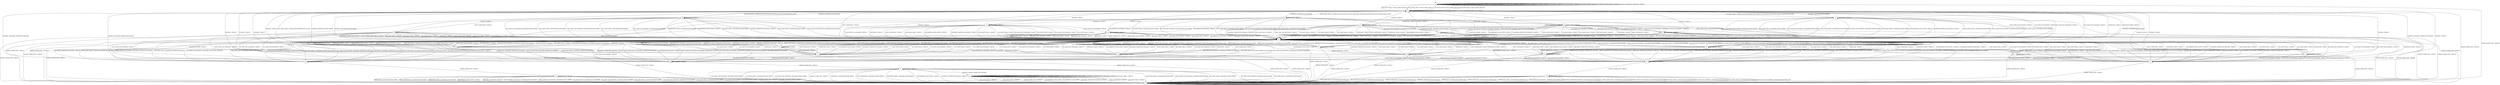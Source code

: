 digraph g {

	s0 [shape="circle" label="s0"];
	s1 [shape="circle" label="s1"];
	s2 [shape="circle" label="s2"];
	s3 [shape="circle" label="s3"];
	s4 [shape="circle" label="s4"];
	s5 [shape="circle" label="s5"];
	s6 [shape="circle" label="s6"];
	s7 [shape="circle" label="s7"];
	s8 [shape="circle" label="s8"];
	s9 [shape="circle" label="s9"];
	s10 [shape="circle" label="s10"];
	s11 [shape="circle" label="s11"];
	s12 [shape="circle" label="s12"];
	s13 [shape="circle" label="s13"];
	s14 [shape="circle" label="s14"];
	s15 [shape="circle" label="s15"];
	s16 [shape="circle" label="s16"];
	s17 [shape="circle" label="s17"];
	s18 [shape="circle" label="s18"];
	s19 [shape="circle" label="s19"];
	s20 [shape="circle" label="s20"];
	s21 [shape="circle" label="s21"];
	s22 [shape="circle" label="s22"];
	s23 [shape="circle" label="s23"];
	s24 [shape="circle" label="s24"];
	s25 [shape="circle" label="s25"];
	s26 [shape="circle" label="s26"];
	s27 [shape="circle" label="s27"];
	s28 [shape="circle" label="s28"];
	s29 [shape="circle" label="s29"];
	s30 [shape="circle" label="s30"];
	s31 [shape="circle" label="s31"];
	s0 -> s1 [label="ECDH_CLIENT_HELLO / HELLO_VERIFY_REQUEST"];
	s0 -> s0 [label="ECDH_CLIENT_KEY_EXCHANGE / TIMEOUT"];
	s0 -> s1 [label="DH_CLIENT_HELLO / HELLO_VERIFY_REQUEST"];
	s0 -> s0 [label="DH_CLIENT_KEY_EXCHANGE / TIMEOUT"];
	s0 -> s1 [label="PSK_CLIENT_HELLO / HELLO_VERIFY_REQUEST"];
	s0 -> s0 [label="PSK_CLIENT_KEY_EXCHANGE / TIMEOUT"];
	s0 -> s1 [label="RSA_CLIENT_HELLO / HELLO_VERIFY_REQUEST"];
	s0 -> s0 [label="RSA_CLIENT_KEY_EXCHANGE / TIMEOUT"];
	s0 -> s3 [label="CHANGE_CIPHER_SPEC / TIMEOUT"];
	s0 -> s0 [label="FINISHED / TIMEOUT"];
	s0 -> s0 [label="APPLICATION / TIMEOUT"];
	s0 -> s0 [label="CERTIFICATE / TIMEOUT"];
	s0 -> s0 [label="EMPTY_CERTIFICATE / TIMEOUT"];
	s0 -> s0 [label="CERTIFICATE_VERIFY / TIMEOUT"];
	s0 -> s0 [label="Alert(WARNING,CLOSE_NOTIFY) / TIMEOUT"];
	s0 -> s0 [label="Alert(FATAL,UNEXPECTED_MESSAGE) / TIMEOUT"];
	s1 -> s9 [label="ECDH_CLIENT_HELLO / SERVER_HELLO,CERTIFICATE,ECDHE_SERVER_KEY_EXCHANGE,CERTIFICATE_REQUEST,SERVER_HELLO_DONE"];
	s1 -> s20 [label="ECDH_CLIENT_KEY_EXCHANGE / TIMEOUT"];
	s1 -> s14 [label="DH_CLIENT_HELLO / SERVER_HELLO,CERTIFICATE,DHE_SERVER_KEY_EXCHANGE,CERTIFICATE_REQUEST,SERVER_HELLO_DONE"];
	s1 -> s20 [label="DH_CLIENT_KEY_EXCHANGE / TIMEOUT"];
	s1 -> s4 [label="PSK_CLIENT_HELLO / SERVER_HELLO,SERVER_HELLO_DONE"];
	s1 -> s20 [label="PSK_CLIENT_KEY_EXCHANGE / TIMEOUT"];
	s1 -> s2 [label="RSA_CLIENT_HELLO / SERVER_HELLO,CERTIFICATE,CERTIFICATE_REQUEST,SERVER_HELLO_DONE"];
	s1 -> s20 [label="RSA_CLIENT_KEY_EXCHANGE / TIMEOUT"];
	s1 -> s3 [label="CHANGE_CIPHER_SPEC / TIMEOUT"];
	s1 -> s1 [label="FINISHED / TIMEOUT"];
	s1 -> s1 [label="APPLICATION / TIMEOUT"];
	s1 -> s20 [label="CERTIFICATE / TIMEOUT"];
	s1 -> s20 [label="EMPTY_CERTIFICATE / TIMEOUT"];
	s1 -> s20 [label="CERTIFICATE_VERIFY / TIMEOUT"];
	s1 -> s1 [label="Alert(WARNING,CLOSE_NOTIFY) / TIMEOUT"];
	s1 -> s1 [label="Alert(FATAL,UNEXPECTED_MESSAGE) / TIMEOUT"];
	s2 -> s20 [label="ECDH_CLIENT_HELLO / Alert(FATAL,DECODE_ERROR)"];
	s2 -> s20 [label="ECDH_CLIENT_KEY_EXCHANGE / Alert(FATAL,DECODE_ERROR)"];
	s2 -> s20 [label="DH_CLIENT_HELLO / Alert(FATAL,DECODE_ERROR)"];
	s2 -> s20 [label="DH_CLIENT_KEY_EXCHANGE / Alert(FATAL,DECODE_ERROR)"];
	s2 -> s20 [label="PSK_CLIENT_HELLO / Alert(FATAL,DECODE_ERROR)"];
	s2 -> s20 [label="PSK_CLIENT_KEY_EXCHANGE / Alert(FATAL,DECODE_ERROR)"];
	s2 -> s20 [label="RSA_CLIENT_HELLO / Alert(FATAL,DECODE_ERROR)"];
	s2 -> s20 [label="RSA_CLIENT_KEY_EXCHANGE / Alert(FATAL,DECODE_ERROR)"];
	s2 -> s3 [label="CHANGE_CIPHER_SPEC / TIMEOUT"];
	s2 -> s1 [label="FINISHED / Alert(FATAL,DECODE_ERROR)"];
	s2 -> s2 [label="APPLICATION / TIMEOUT"];
	s2 -> s6 [label="CERTIFICATE / TIMEOUT"];
	s2 -> s8 [label="EMPTY_CERTIFICATE / TIMEOUT"];
	s2 -> s20 [label="CERTIFICATE_VERIFY / Alert(FATAL,DECODE_ERROR)"];
	s2 -> s20 [label="Alert(WARNING,CLOSE_NOTIFY) / TIMEOUT"];
	s2 -> s20 [label="Alert(FATAL,UNEXPECTED_MESSAGE) / TIMEOUT"];
	s3 -> s3 [label="ECDH_CLIENT_HELLO / TIMEOUT"];
	s3 -> s3 [label="ECDH_CLIENT_KEY_EXCHANGE / TIMEOUT"];
	s3 -> s3 [label="DH_CLIENT_HELLO / TIMEOUT"];
	s3 -> s3 [label="DH_CLIENT_KEY_EXCHANGE / TIMEOUT"];
	s3 -> s3 [label="PSK_CLIENT_HELLO / TIMEOUT"];
	s3 -> s3 [label="PSK_CLIENT_KEY_EXCHANGE / TIMEOUT"];
	s3 -> s3 [label="RSA_CLIENT_HELLO / TIMEOUT"];
	s3 -> s3 [label="RSA_CLIENT_KEY_EXCHANGE / TIMEOUT"];
	s3 -> s3 [label="CHANGE_CIPHER_SPEC / TIMEOUT"];
	s3 -> s3 [label="FINISHED / TIMEOUT"];
	s3 -> s3 [label="APPLICATION / TIMEOUT"];
	s3 -> s3 [label="CERTIFICATE / TIMEOUT"];
	s3 -> s3 [label="EMPTY_CERTIFICATE / TIMEOUT"];
	s3 -> s3 [label="CERTIFICATE_VERIFY / TIMEOUT"];
	s3 -> s3 [label="Alert(WARNING,CLOSE_NOTIFY) / TIMEOUT"];
	s3 -> s3 [label="Alert(FATAL,UNEXPECTED_MESSAGE) / TIMEOUT"];
	s4 -> s20 [label="ECDH_CLIENT_HELLO / TIMEOUT"];
	s4 -> s20 [label="ECDH_CLIENT_KEY_EXCHANGE / TIMEOUT"];
	s4 -> s20 [label="DH_CLIENT_HELLO / TIMEOUT"];
	s4 -> s20 [label="DH_CLIENT_KEY_EXCHANGE / Alert(FATAL,UNKNOWN_PSK_IDENTITY)"];
	s4 -> s20 [label="PSK_CLIENT_HELLO / TIMEOUT"];
	s4 -> s5 [label="PSK_CLIENT_KEY_EXCHANGE / TIMEOUT"];
	s4 -> s20 [label="RSA_CLIENT_HELLO / TIMEOUT"];
	s4 -> s20 [label="RSA_CLIENT_KEY_EXCHANGE / Alert(FATAL,UNKNOWN_PSK_IDENTITY)"];
	s4 -> s3 [label="CHANGE_CIPHER_SPEC / TIMEOUT"];
	s4 -> s1 [label="FINISHED / TIMEOUT"];
	s4 -> s4 [label="APPLICATION / TIMEOUT"];
	s4 -> s20 [label="CERTIFICATE / TIMEOUT"];
	s4 -> s20 [label="EMPTY_CERTIFICATE / TIMEOUT"];
	s4 -> s20 [label="CERTIFICATE_VERIFY / TIMEOUT"];
	s4 -> s20 [label="Alert(WARNING,CLOSE_NOTIFY) / TIMEOUT"];
	s4 -> s20 [label="Alert(FATAL,UNEXPECTED_MESSAGE) / TIMEOUT"];
	s5 -> s20 [label="ECDH_CLIENT_HELLO / Alert(FATAL,UNEXPECTED_MESSAGE)"];
	s5 -> s20 [label="ECDH_CLIENT_KEY_EXCHANGE / Alert(FATAL,UNEXPECTED_MESSAGE)"];
	s5 -> s20 [label="DH_CLIENT_HELLO / Alert(FATAL,UNEXPECTED_MESSAGE)"];
	s5 -> s20 [label="DH_CLIENT_KEY_EXCHANGE / Alert(FATAL,UNEXPECTED_MESSAGE)"];
	s5 -> s20 [label="PSK_CLIENT_HELLO / Alert(FATAL,UNEXPECTED_MESSAGE)"];
	s5 -> s20 [label="PSK_CLIENT_KEY_EXCHANGE / Alert(FATAL,UNEXPECTED_MESSAGE)"];
	s5 -> s20 [label="RSA_CLIENT_HELLO / Alert(FATAL,UNEXPECTED_MESSAGE)"];
	s5 -> s20 [label="RSA_CLIENT_KEY_EXCHANGE / Alert(FATAL,UNEXPECTED_MESSAGE)"];
	s5 -> s11 [label="CHANGE_CIPHER_SPEC / TIMEOUT"];
	s5 -> s1 [label="FINISHED / Alert(FATAL,UNEXPECTED_MESSAGE)"];
	s5 -> s5 [label="APPLICATION / TIMEOUT"];
	s5 -> s20 [label="CERTIFICATE / Alert(FATAL,UNEXPECTED_MESSAGE)"];
	s5 -> s20 [label="EMPTY_CERTIFICATE / Alert(FATAL,UNEXPECTED_MESSAGE)"];
	s5 -> s20 [label="CERTIFICATE_VERIFY / Alert(FATAL,UNEXPECTED_MESSAGE)"];
	s5 -> s20 [label="Alert(WARNING,CLOSE_NOTIFY) / TIMEOUT"];
	s5 -> s20 [label="Alert(FATAL,UNEXPECTED_MESSAGE) / TIMEOUT"];
	s6 -> s20 [label="ECDH_CLIENT_HELLO / TIMEOUT"];
	s6 -> s7 [label="ECDH_CLIENT_KEY_EXCHANGE / TIMEOUT"];
	s6 -> s20 [label="DH_CLIENT_HELLO / TIMEOUT"];
	s6 -> s7 [label="DH_CLIENT_KEY_EXCHANGE / TIMEOUT"];
	s6 -> s20 [label="PSK_CLIENT_HELLO / TIMEOUT"];
	s6 -> s7 [label="PSK_CLIENT_KEY_EXCHANGE / TIMEOUT"];
	s6 -> s20 [label="RSA_CLIENT_HELLO / TIMEOUT"];
	s6 -> s19 [label="RSA_CLIENT_KEY_EXCHANGE / TIMEOUT"];
	s6 -> s3 [label="CHANGE_CIPHER_SPEC / TIMEOUT"];
	s6 -> s1 [label="FINISHED / TIMEOUT"];
	s6 -> s6 [label="APPLICATION / TIMEOUT"];
	s6 -> s20 [label="CERTIFICATE / TIMEOUT"];
	s6 -> s20 [label="EMPTY_CERTIFICATE / TIMEOUT"];
	s6 -> s20 [label="CERTIFICATE_VERIFY / TIMEOUT"];
	s6 -> s20 [label="Alert(WARNING,CLOSE_NOTIFY) / TIMEOUT"];
	s6 -> s20 [label="Alert(FATAL,UNEXPECTED_MESSAGE) / TIMEOUT"];
	s7 -> s20 [label="ECDH_CLIENT_HELLO / TIMEOUT"];
	s7 -> s20 [label="ECDH_CLIENT_KEY_EXCHANGE / TIMEOUT"];
	s7 -> s20 [label="DH_CLIENT_HELLO / TIMEOUT"];
	s7 -> s20 [label="DH_CLIENT_KEY_EXCHANGE / TIMEOUT"];
	s7 -> s20 [label="PSK_CLIENT_HELLO / TIMEOUT"];
	s7 -> s20 [label="PSK_CLIENT_KEY_EXCHANGE / TIMEOUT"];
	s7 -> s20 [label="RSA_CLIENT_HELLO / TIMEOUT"];
	s7 -> s20 [label="RSA_CLIENT_KEY_EXCHANGE / TIMEOUT"];
	s7 -> s3 [label="CHANGE_CIPHER_SPEC / TIMEOUT"];
	s7 -> s1 [label="FINISHED / TIMEOUT"];
	s7 -> s7 [label="APPLICATION / TIMEOUT"];
	s7 -> s20 [label="CERTIFICATE / TIMEOUT"];
	s7 -> s20 [label="EMPTY_CERTIFICATE / TIMEOUT"];
	s7 -> s17 [label="CERTIFICATE_VERIFY / TIMEOUT"];
	s7 -> s20 [label="Alert(WARNING,CLOSE_NOTIFY) / TIMEOUT"];
	s7 -> s20 [label="Alert(FATAL,UNEXPECTED_MESSAGE) / TIMEOUT"];
	s8 -> s20 [label="ECDH_CLIENT_HELLO / TIMEOUT"];
	s8 -> s17 [label="ECDH_CLIENT_KEY_EXCHANGE / TIMEOUT"];
	s8 -> s20 [label="DH_CLIENT_HELLO / TIMEOUT"];
	s8 -> s17 [label="DH_CLIENT_KEY_EXCHANGE / TIMEOUT"];
	s8 -> s20 [label="PSK_CLIENT_HELLO / TIMEOUT"];
	s8 -> s17 [label="PSK_CLIENT_KEY_EXCHANGE / TIMEOUT"];
	s8 -> s20 [label="RSA_CLIENT_HELLO / TIMEOUT"];
	s8 -> s5 [label="RSA_CLIENT_KEY_EXCHANGE / TIMEOUT"];
	s8 -> s3 [label="CHANGE_CIPHER_SPEC / TIMEOUT"];
	s8 -> s1 [label="FINISHED / TIMEOUT"];
	s8 -> s8 [label="APPLICATION / TIMEOUT"];
	s8 -> s20 [label="CERTIFICATE / TIMEOUT"];
	s8 -> s20 [label="EMPTY_CERTIFICATE / TIMEOUT"];
	s8 -> s20 [label="CERTIFICATE_VERIFY / TIMEOUT"];
	s8 -> s20 [label="Alert(WARNING,CLOSE_NOTIFY) / TIMEOUT"];
	s8 -> s20 [label="Alert(FATAL,UNEXPECTED_MESSAGE) / TIMEOUT"];
	s9 -> s20 [label="ECDH_CLIENT_HELLO / Alert(FATAL,DECODE_ERROR)"];
	s9 -> s20 [label="ECDH_CLIENT_KEY_EXCHANGE / Alert(FATAL,DECODE_ERROR)"];
	s9 -> s20 [label="DH_CLIENT_HELLO / Alert(FATAL,DECODE_ERROR)"];
	s9 -> s20 [label="DH_CLIENT_KEY_EXCHANGE / Alert(FATAL,DECODE_ERROR)"];
	s9 -> s20 [label="PSK_CLIENT_HELLO / Alert(FATAL,DECODE_ERROR)"];
	s9 -> s20 [label="PSK_CLIENT_KEY_EXCHANGE / Alert(FATAL,DECODE_ERROR)"];
	s9 -> s20 [label="RSA_CLIENT_HELLO / Alert(FATAL,DECODE_ERROR)"];
	s9 -> s20 [label="RSA_CLIENT_KEY_EXCHANGE / Alert(FATAL,DECODE_ERROR)"];
	s9 -> s3 [label="CHANGE_CIPHER_SPEC / TIMEOUT"];
	s9 -> s1 [label="FINISHED / Alert(FATAL,DECODE_ERROR)"];
	s9 -> s9 [label="APPLICATION / TIMEOUT"];
	s9 -> s10 [label="CERTIFICATE / TIMEOUT"];
	s9 -> s12 [label="EMPTY_CERTIFICATE / TIMEOUT"];
	s9 -> s20 [label="CERTIFICATE_VERIFY / Alert(FATAL,DECODE_ERROR)"];
	s9 -> s20 [label="Alert(WARNING,CLOSE_NOTIFY) / TIMEOUT"];
	s9 -> s20 [label="Alert(FATAL,UNEXPECTED_MESSAGE) / TIMEOUT"];
	s10 -> s20 [label="ECDH_CLIENT_HELLO / TIMEOUT"];
	s10 -> s19 [label="ECDH_CLIENT_KEY_EXCHANGE / TIMEOUT"];
	s10 -> s20 [label="DH_CLIENT_HELLO / TIMEOUT"];
	s10 -> s20 [label="DH_CLIENT_KEY_EXCHANGE / TIMEOUT"];
	s10 -> s20 [label="PSK_CLIENT_HELLO / TIMEOUT"];
	s10 -> s20 [label="PSK_CLIENT_KEY_EXCHANGE / TIMEOUT"];
	s10 -> s20 [label="RSA_CLIENT_HELLO / TIMEOUT"];
	s10 -> s20 [label="RSA_CLIENT_KEY_EXCHANGE / TIMEOUT"];
	s10 -> s3 [label="CHANGE_CIPHER_SPEC / TIMEOUT"];
	s10 -> s1 [label="FINISHED / TIMEOUT"];
	s10 -> s10 [label="APPLICATION / TIMEOUT"];
	s10 -> s20 [label="CERTIFICATE / TIMEOUT"];
	s10 -> s20 [label="EMPTY_CERTIFICATE / TIMEOUT"];
	s10 -> s20 [label="CERTIFICATE_VERIFY / TIMEOUT"];
	s10 -> s20 [label="Alert(WARNING,CLOSE_NOTIFY) / TIMEOUT"];
	s10 -> s20 [label="Alert(FATAL,UNEXPECTED_MESSAGE) / TIMEOUT"];
	s11 -> s3 [label="ECDH_CLIENT_HELLO / Alert(FATAL,DECODE_ERROR)"];
	s11 -> s3 [label="ECDH_CLIENT_KEY_EXCHANGE / Alert(FATAL,DECODE_ERROR)"];
	s11 -> s3 [label="DH_CLIENT_HELLO / Alert(FATAL,DECODE_ERROR)"];
	s11 -> s3 [label="DH_CLIENT_KEY_EXCHANGE / Alert(FATAL,DECODE_ERROR)"];
	s11 -> s3 [label="PSK_CLIENT_HELLO / Alert(FATAL,DECODE_ERROR)"];
	s11 -> s3 [label="PSK_CLIENT_KEY_EXCHANGE / Alert(FATAL,DECODE_ERROR)"];
	s11 -> s3 [label="RSA_CLIENT_HELLO / Alert(FATAL,DECODE_ERROR)"];
	s11 -> s3 [label="RSA_CLIENT_KEY_EXCHANGE / Alert(FATAL,DECODE_ERROR)"];
	s11 -> s3 [label="CHANGE_CIPHER_SPEC / TIMEOUT"];
	s11 -> s13 [label="FINISHED / CHANGE_CIPHER_SPEC,FINISHED"];
	s11 -> s11 [label="APPLICATION / TIMEOUT"];
	s11 -> s3 [label="CERTIFICATE / Alert(FATAL,DECODE_ERROR)"];
	s11 -> s3 [label="EMPTY_CERTIFICATE / Alert(FATAL,DECODE_ERROR)"];
	s11 -> s3 [label="CERTIFICATE_VERIFY / Alert(FATAL,DECODE_ERROR)"];
	s11 -> s3 [label="Alert(WARNING,CLOSE_NOTIFY) / TIMEOUT"];
	s11 -> s3 [label="Alert(FATAL,UNEXPECTED_MESSAGE) / TIMEOUT"];
	s12 -> s20 [label="ECDH_CLIENT_HELLO / TIMEOUT"];
	s12 -> s5 [label="ECDH_CLIENT_KEY_EXCHANGE / TIMEOUT"];
	s12 -> s20 [label="DH_CLIENT_HELLO / TIMEOUT"];
	s12 -> s20 [label="DH_CLIENT_KEY_EXCHANGE / TIMEOUT"];
	s12 -> s20 [label="PSK_CLIENT_HELLO / TIMEOUT"];
	s12 -> s20 [label="PSK_CLIENT_KEY_EXCHANGE / TIMEOUT"];
	s12 -> s20 [label="RSA_CLIENT_HELLO / TIMEOUT"];
	s12 -> s20 [label="RSA_CLIENT_KEY_EXCHANGE / TIMEOUT"];
	s12 -> s3 [label="CHANGE_CIPHER_SPEC / TIMEOUT"];
	s12 -> s1 [label="FINISHED / TIMEOUT"];
	s12 -> s12 [label="APPLICATION / TIMEOUT"];
	s12 -> s20 [label="CERTIFICATE / TIMEOUT"];
	s12 -> s20 [label="EMPTY_CERTIFICATE / TIMEOUT"];
	s12 -> s20 [label="CERTIFICATE_VERIFY / TIMEOUT"];
	s12 -> s20 [label="Alert(WARNING,CLOSE_NOTIFY) / TIMEOUT"];
	s12 -> s20 [label="Alert(FATAL,UNEXPECTED_MESSAGE) / TIMEOUT"];
	s13 -> s3 [label="ECDH_CLIENT_HELLO / TIMEOUT"];
	s13 -> s13 [label="ECDH_CLIENT_KEY_EXCHANGE / TIMEOUT"];
	s13 -> s3 [label="DH_CLIENT_HELLO / TIMEOUT"];
	s13 -> s13 [label="DH_CLIENT_KEY_EXCHANGE / TIMEOUT"];
	s13 -> s3 [label="PSK_CLIENT_HELLO / TIMEOUT"];
	s13 -> s13 [label="PSK_CLIENT_KEY_EXCHANGE / TIMEOUT"];
	s13 -> s3 [label="RSA_CLIENT_HELLO / TIMEOUT"];
	s13 -> s13 [label="RSA_CLIENT_KEY_EXCHANGE / TIMEOUT"];
	s13 -> s3 [label="CHANGE_CIPHER_SPEC / TIMEOUT"];
	s13 -> s13 [label="FINISHED / TIMEOUT"];
	s13 -> s13 [label="APPLICATION / APPLICATION"];
	s13 -> s13 [label="CERTIFICATE / TIMEOUT"];
	s13 -> s13 [label="EMPTY_CERTIFICATE / TIMEOUT"];
	s13 -> s13 [label="CERTIFICATE_VERIFY / TIMEOUT"];
	s13 -> s3 [label="Alert(WARNING,CLOSE_NOTIFY) / Alert(WARNING,CLOSE_NOTIFY)"];
	s13 -> s3 [label="Alert(FATAL,UNEXPECTED_MESSAGE) / TIMEOUT"];
	s14 -> s20 [label="ECDH_CLIENT_HELLO / Alert(FATAL,DECODE_ERROR)"];
	s14 -> s20 [label="ECDH_CLIENT_KEY_EXCHANGE / Alert(FATAL,DECODE_ERROR)"];
	s14 -> s20 [label="DH_CLIENT_HELLO / Alert(FATAL,DECODE_ERROR)"];
	s14 -> s20 [label="DH_CLIENT_KEY_EXCHANGE / Alert(FATAL,DECODE_ERROR)"];
	s14 -> s20 [label="PSK_CLIENT_HELLO / Alert(FATAL,DECODE_ERROR)"];
	s14 -> s20 [label="PSK_CLIENT_KEY_EXCHANGE / Alert(FATAL,DECODE_ERROR)"];
	s14 -> s20 [label="RSA_CLIENT_HELLO / Alert(FATAL,DECODE_ERROR)"];
	s14 -> s20 [label="RSA_CLIENT_KEY_EXCHANGE / Alert(FATAL,DECODE_ERROR)"];
	s14 -> s3 [label="CHANGE_CIPHER_SPEC / TIMEOUT"];
	s14 -> s1 [label="FINISHED / Alert(FATAL,DECODE_ERROR)"];
	s14 -> s14 [label="APPLICATION / TIMEOUT"];
	s14 -> s15 [label="CERTIFICATE / TIMEOUT"];
	s14 -> s16 [label="EMPTY_CERTIFICATE / TIMEOUT"];
	s14 -> s20 [label="CERTIFICATE_VERIFY / Alert(FATAL,DECODE_ERROR)"];
	s14 -> s20 [label="Alert(WARNING,CLOSE_NOTIFY) / TIMEOUT"];
	s14 -> s20 [label="Alert(FATAL,UNEXPECTED_MESSAGE) / TIMEOUT"];
	s15 -> s20 [label="ECDH_CLIENT_HELLO / TIMEOUT"];
	s15 -> s20 [label="ECDH_CLIENT_KEY_EXCHANGE / TIMEOUT"];
	s15 -> s20 [label="DH_CLIENT_HELLO / TIMEOUT"];
	s15 -> s19 [label="DH_CLIENT_KEY_EXCHANGE / TIMEOUT"];
	s15 -> s20 [label="PSK_CLIENT_HELLO / TIMEOUT"];
	s15 -> s7 [label="PSK_CLIENT_KEY_EXCHANGE / TIMEOUT"];
	s15 -> s20 [label="RSA_CLIENT_HELLO / TIMEOUT"];
	s15 -> s7 [label="RSA_CLIENT_KEY_EXCHANGE / TIMEOUT"];
	s15 -> s3 [label="CHANGE_CIPHER_SPEC / TIMEOUT"];
	s15 -> s1 [label="FINISHED / TIMEOUT"];
	s15 -> s15 [label="APPLICATION / TIMEOUT"];
	s15 -> s20 [label="CERTIFICATE / TIMEOUT"];
	s15 -> s20 [label="EMPTY_CERTIFICATE / TIMEOUT"];
	s15 -> s20 [label="CERTIFICATE_VERIFY / TIMEOUT"];
	s15 -> s20 [label="Alert(WARNING,CLOSE_NOTIFY) / TIMEOUT"];
	s15 -> s20 [label="Alert(FATAL,UNEXPECTED_MESSAGE) / TIMEOUT"];
	s16 -> s20 [label="ECDH_CLIENT_HELLO / TIMEOUT"];
	s16 -> s20 [label="ECDH_CLIENT_KEY_EXCHANGE / TIMEOUT"];
	s16 -> s20 [label="DH_CLIENT_HELLO / TIMEOUT"];
	s16 -> s5 [label="DH_CLIENT_KEY_EXCHANGE / TIMEOUT"];
	s16 -> s20 [label="PSK_CLIENT_HELLO / TIMEOUT"];
	s16 -> s17 [label="PSK_CLIENT_KEY_EXCHANGE / TIMEOUT"];
	s16 -> s20 [label="RSA_CLIENT_HELLO / TIMEOUT"];
	s16 -> s17 [label="RSA_CLIENT_KEY_EXCHANGE / TIMEOUT"];
	s16 -> s3 [label="CHANGE_CIPHER_SPEC / TIMEOUT"];
	s16 -> s1 [label="FINISHED / TIMEOUT"];
	s16 -> s16 [label="APPLICATION / TIMEOUT"];
	s16 -> s20 [label="CERTIFICATE / TIMEOUT"];
	s16 -> s20 [label="EMPTY_CERTIFICATE / TIMEOUT"];
	s16 -> s20 [label="CERTIFICATE_VERIFY / TIMEOUT"];
	s16 -> s20 [label="Alert(WARNING,CLOSE_NOTIFY) / TIMEOUT"];
	s16 -> s20 [label="Alert(FATAL,UNEXPECTED_MESSAGE) / TIMEOUT"];
	s17 -> s20 [label="ECDH_CLIENT_HELLO / Alert(FATAL,UNEXPECTED_MESSAGE)"];
	s17 -> s20 [label="ECDH_CLIENT_KEY_EXCHANGE / Alert(FATAL,UNEXPECTED_MESSAGE)"];
	s17 -> s20 [label="DH_CLIENT_HELLO / Alert(FATAL,UNEXPECTED_MESSAGE)"];
	s17 -> s20 [label="DH_CLIENT_KEY_EXCHANGE / Alert(FATAL,UNEXPECTED_MESSAGE)"];
	s17 -> s20 [label="PSK_CLIENT_HELLO / Alert(FATAL,UNEXPECTED_MESSAGE)"];
	s17 -> s20 [label="PSK_CLIENT_KEY_EXCHANGE / Alert(FATAL,UNEXPECTED_MESSAGE)"];
	s17 -> s20 [label="RSA_CLIENT_HELLO / Alert(FATAL,UNEXPECTED_MESSAGE)"];
	s17 -> s20 [label="RSA_CLIENT_KEY_EXCHANGE / Alert(FATAL,UNEXPECTED_MESSAGE)"];
	s17 -> s18 [label="CHANGE_CIPHER_SPEC / TIMEOUT"];
	s17 -> s1 [label="FINISHED / Alert(FATAL,UNEXPECTED_MESSAGE)"];
	s17 -> s17 [label="APPLICATION / TIMEOUT"];
	s17 -> s20 [label="CERTIFICATE / Alert(FATAL,UNEXPECTED_MESSAGE)"];
	s17 -> s20 [label="EMPTY_CERTIFICATE / Alert(FATAL,UNEXPECTED_MESSAGE)"];
	s17 -> s20 [label="CERTIFICATE_VERIFY / Alert(FATAL,UNEXPECTED_MESSAGE)"];
	s17 -> s20 [label="Alert(WARNING,CLOSE_NOTIFY) / TIMEOUT"];
	s17 -> s20 [label="Alert(FATAL,UNEXPECTED_MESSAGE) / TIMEOUT"];
	s18 -> s3 [label="ECDH_CLIENT_HELLO / Alert(FATAL,BAD_RECORD_MAC)"];
	s18 -> s3 [label="ECDH_CLIENT_KEY_EXCHANGE / Alert(FATAL,BAD_RECORD_MAC)"];
	s18 -> s3 [label="DH_CLIENT_HELLO / Alert(FATAL,BAD_RECORD_MAC)"];
	s18 -> s3 [label="DH_CLIENT_KEY_EXCHANGE / Alert(FATAL,BAD_RECORD_MAC)"];
	s18 -> s3 [label="PSK_CLIENT_HELLO / Alert(FATAL,BAD_RECORD_MAC)"];
	s18 -> s3 [label="PSK_CLIENT_KEY_EXCHANGE / Alert(FATAL,BAD_RECORD_MAC)"];
	s18 -> s3 [label="RSA_CLIENT_HELLO / Alert(FATAL,BAD_RECORD_MAC)"];
	s18 -> s3 [label="RSA_CLIENT_KEY_EXCHANGE / Alert(FATAL,BAD_RECORD_MAC)"];
	s18 -> s3 [label="CHANGE_CIPHER_SPEC / Alert(FATAL,BAD_RECORD_MAC)"];
	s18 -> s3 [label="FINISHED / Alert(FATAL,BAD_RECORD_MAC)"];
	s18 -> s18 [label="APPLICATION / TIMEOUT"];
	s18 -> s3 [label="CERTIFICATE / Alert(FATAL,BAD_RECORD_MAC)"];
	s18 -> s3 [label="EMPTY_CERTIFICATE / Alert(FATAL,BAD_RECORD_MAC)"];
	s18 -> s3 [label="CERTIFICATE_VERIFY / Alert(FATAL,BAD_RECORD_MAC)"];
	s18 -> s3 [label="Alert(WARNING,CLOSE_NOTIFY) / Alert(FATAL,BAD_RECORD_MAC)"];
	s18 -> s3 [label="Alert(FATAL,UNEXPECTED_MESSAGE) / Alert(FATAL,BAD_RECORD_MAC)"];
	s19 -> s20 [label="ECDH_CLIENT_HELLO / TIMEOUT"];
	s19 -> s20 [label="ECDH_CLIENT_KEY_EXCHANGE / TIMEOUT"];
	s19 -> s20 [label="DH_CLIENT_HELLO / TIMEOUT"];
	s19 -> s20 [label="DH_CLIENT_KEY_EXCHANGE / TIMEOUT"];
	s19 -> s20 [label="PSK_CLIENT_HELLO / TIMEOUT"];
	s19 -> s20 [label="PSK_CLIENT_KEY_EXCHANGE / TIMEOUT"];
	s19 -> s20 [label="RSA_CLIENT_HELLO / TIMEOUT"];
	s19 -> s20 [label="RSA_CLIENT_KEY_EXCHANGE / TIMEOUT"];
	s19 -> s3 [label="CHANGE_CIPHER_SPEC / TIMEOUT"];
	s19 -> s1 [label="FINISHED / TIMEOUT"];
	s19 -> s19 [label="APPLICATION / TIMEOUT"];
	s19 -> s20 [label="CERTIFICATE / TIMEOUT"];
	s19 -> s20 [label="EMPTY_CERTIFICATE / TIMEOUT"];
	s19 -> s5 [label="CERTIFICATE_VERIFY / TIMEOUT"];
	s19 -> s20 [label="Alert(WARNING,CLOSE_NOTIFY) / TIMEOUT"];
	s19 -> s20 [label="Alert(FATAL,UNEXPECTED_MESSAGE) / TIMEOUT"];
	s20 -> s24 [label="ECDH_CLIENT_HELLO / SERVER_HELLO,CERTIFICATE,ECDHE_SERVER_KEY_EXCHANGE,CERTIFICATE_REQUEST,SERVER_HELLO_DONE"];
	s20 -> s20 [label="ECDH_CLIENT_KEY_EXCHANGE / TIMEOUT"];
	s20 -> s26 [label="DH_CLIENT_HELLO / SERVER_HELLO,CERTIFICATE,DHE_SERVER_KEY_EXCHANGE,CERTIFICATE_REQUEST,SERVER_HELLO_DONE"];
	s20 -> s20 [label="DH_CLIENT_KEY_EXCHANGE / TIMEOUT"];
	s20 -> s4 [label="PSK_CLIENT_HELLO / SERVER_HELLO,SERVER_HELLO_DONE"];
	s20 -> s20 [label="PSK_CLIENT_KEY_EXCHANGE / TIMEOUT"];
	s20 -> s21 [label="RSA_CLIENT_HELLO / SERVER_HELLO,CERTIFICATE,CERTIFICATE_REQUEST,SERVER_HELLO_DONE"];
	s20 -> s20 [label="RSA_CLIENT_KEY_EXCHANGE / TIMEOUT"];
	s20 -> s3 [label="CHANGE_CIPHER_SPEC / TIMEOUT"];
	s20 -> s1 [label="FINISHED / TIMEOUT"];
	s20 -> s20 [label="APPLICATION / TIMEOUT"];
	s20 -> s20 [label="CERTIFICATE / TIMEOUT"];
	s20 -> s20 [label="EMPTY_CERTIFICATE / TIMEOUT"];
	s20 -> s20 [label="CERTIFICATE_VERIFY / TIMEOUT"];
	s20 -> s20 [label="Alert(WARNING,CLOSE_NOTIFY) / TIMEOUT"];
	s20 -> s20 [label="Alert(FATAL,UNEXPECTED_MESSAGE) / TIMEOUT"];
	s21 -> s20 [label="ECDH_CLIENT_HELLO / Alert(FATAL,DECODE_ERROR)"];
	s21 -> s20 [label="ECDH_CLIENT_KEY_EXCHANGE / Alert(FATAL,DECODE_ERROR)"];
	s21 -> s20 [label="DH_CLIENT_HELLO / Alert(FATAL,DECODE_ERROR)"];
	s21 -> s20 [label="DH_CLIENT_KEY_EXCHANGE / Alert(FATAL,DECODE_ERROR)"];
	s21 -> s20 [label="PSK_CLIENT_HELLO / Alert(FATAL,DECODE_ERROR)"];
	s21 -> s20 [label="PSK_CLIENT_KEY_EXCHANGE / Alert(FATAL,DECODE_ERROR)"];
	s21 -> s20 [label="RSA_CLIENT_HELLO / Alert(FATAL,DECODE_ERROR)"];
	s21 -> s20 [label="RSA_CLIENT_KEY_EXCHANGE / Alert(FATAL,DECODE_ERROR)"];
	s21 -> s3 [label="CHANGE_CIPHER_SPEC / TIMEOUT"];
	s21 -> s1 [label="FINISHED / Alert(FATAL,DECODE_ERROR)"];
	s21 -> s21 [label="APPLICATION / TIMEOUT"];
	s21 -> s22 [label="CERTIFICATE / TIMEOUT"];
	s21 -> s28 [label="EMPTY_CERTIFICATE / TIMEOUT"];
	s21 -> s20 [label="CERTIFICATE_VERIFY / Alert(FATAL,DECODE_ERROR)"];
	s21 -> s20 [label="Alert(WARNING,CLOSE_NOTIFY) / TIMEOUT"];
	s21 -> s20 [label="Alert(FATAL,UNEXPECTED_MESSAGE) / TIMEOUT"];
	s22 -> s20 [label="ECDH_CLIENT_HELLO / TIMEOUT"];
	s22 -> s23 [label="ECDH_CLIENT_KEY_EXCHANGE / TIMEOUT"];
	s22 -> s20 [label="DH_CLIENT_HELLO / TIMEOUT"];
	s22 -> s23 [label="DH_CLIENT_KEY_EXCHANGE / TIMEOUT"];
	s22 -> s20 [label="PSK_CLIENT_HELLO / TIMEOUT"];
	s22 -> s23 [label="PSK_CLIENT_KEY_EXCHANGE / TIMEOUT"];
	s22 -> s20 [label="RSA_CLIENT_HELLO / TIMEOUT"];
	s22 -> s23 [label="RSA_CLIENT_KEY_EXCHANGE / TIMEOUT"];
	s22 -> s3 [label="CHANGE_CIPHER_SPEC / TIMEOUT"];
	s22 -> s1 [label="FINISHED / TIMEOUT"];
	s22 -> s22 [label="APPLICATION / TIMEOUT"];
	s22 -> s20 [label="CERTIFICATE / TIMEOUT"];
	s22 -> s20 [label="EMPTY_CERTIFICATE / TIMEOUT"];
	s22 -> s20 [label="CERTIFICATE_VERIFY / TIMEOUT"];
	s22 -> s20 [label="Alert(WARNING,CLOSE_NOTIFY) / TIMEOUT"];
	s22 -> s20 [label="Alert(FATAL,UNEXPECTED_MESSAGE) / TIMEOUT"];
	s23 -> s20 [label="ECDH_CLIENT_HELLO / TIMEOUT"];
	s23 -> s20 [label="ECDH_CLIENT_KEY_EXCHANGE / TIMEOUT"];
	s23 -> s20 [label="DH_CLIENT_HELLO / TIMEOUT"];
	s23 -> s20 [label="DH_CLIENT_KEY_EXCHANGE / TIMEOUT"];
	s23 -> s20 [label="PSK_CLIENT_HELLO / TIMEOUT"];
	s23 -> s20 [label="PSK_CLIENT_KEY_EXCHANGE / TIMEOUT"];
	s23 -> s20 [label="RSA_CLIENT_HELLO / TIMEOUT"];
	s23 -> s20 [label="RSA_CLIENT_KEY_EXCHANGE / TIMEOUT"];
	s23 -> s3 [label="CHANGE_CIPHER_SPEC / TIMEOUT"];
	s23 -> s1 [label="FINISHED / TIMEOUT"];
	s23 -> s23 [label="APPLICATION / TIMEOUT"];
	s23 -> s20 [label="CERTIFICATE / TIMEOUT"];
	s23 -> s20 [label="EMPTY_CERTIFICATE / TIMEOUT"];
	s23 -> s20 [label="CERTIFICATE_VERIFY / TIMEOUT"];
	s23 -> s20 [label="Alert(WARNING,CLOSE_NOTIFY) / TIMEOUT"];
	s23 -> s20 [label="Alert(FATAL,UNEXPECTED_MESSAGE) / TIMEOUT"];
	s24 -> s20 [label="ECDH_CLIENT_HELLO / Alert(FATAL,DECODE_ERROR)"];
	s24 -> s20 [label="ECDH_CLIENT_KEY_EXCHANGE / Alert(FATAL,DECODE_ERROR)"];
	s24 -> s20 [label="DH_CLIENT_HELLO / Alert(FATAL,DECODE_ERROR)"];
	s24 -> s20 [label="DH_CLIENT_KEY_EXCHANGE / Alert(FATAL,DECODE_ERROR)"];
	s24 -> s20 [label="PSK_CLIENT_HELLO / Alert(FATAL,DECODE_ERROR)"];
	s24 -> s20 [label="PSK_CLIENT_KEY_EXCHANGE / Alert(FATAL,DECODE_ERROR)"];
	s24 -> s20 [label="RSA_CLIENT_HELLO / Alert(FATAL,DECODE_ERROR)"];
	s24 -> s20 [label="RSA_CLIENT_KEY_EXCHANGE / Alert(FATAL,DECODE_ERROR)"];
	s24 -> s3 [label="CHANGE_CIPHER_SPEC / TIMEOUT"];
	s24 -> s1 [label="FINISHED / Alert(FATAL,DECODE_ERROR)"];
	s24 -> s24 [label="APPLICATION / TIMEOUT"];
	s24 -> s25 [label="CERTIFICATE / TIMEOUT"];
	s24 -> s12 [label="EMPTY_CERTIFICATE / TIMEOUT"];
	s24 -> s20 [label="CERTIFICATE_VERIFY / Alert(FATAL,DECODE_ERROR)"];
	s24 -> s20 [label="Alert(WARNING,CLOSE_NOTIFY) / TIMEOUT"];
	s24 -> s20 [label="Alert(FATAL,UNEXPECTED_MESSAGE) / TIMEOUT"];
	s25 -> s20 [label="ECDH_CLIENT_HELLO / TIMEOUT"];
	s25 -> s23 [label="ECDH_CLIENT_KEY_EXCHANGE / TIMEOUT"];
	s25 -> s20 [label="DH_CLIENT_HELLO / TIMEOUT"];
	s25 -> s20 [label="DH_CLIENT_KEY_EXCHANGE / TIMEOUT"];
	s25 -> s20 [label="PSK_CLIENT_HELLO / TIMEOUT"];
	s25 -> s20 [label="PSK_CLIENT_KEY_EXCHANGE / TIMEOUT"];
	s25 -> s20 [label="RSA_CLIENT_HELLO / TIMEOUT"];
	s25 -> s20 [label="RSA_CLIENT_KEY_EXCHANGE / TIMEOUT"];
	s25 -> s3 [label="CHANGE_CIPHER_SPEC / TIMEOUT"];
	s25 -> s1 [label="FINISHED / TIMEOUT"];
	s25 -> s25 [label="APPLICATION / TIMEOUT"];
	s25 -> s20 [label="CERTIFICATE / TIMEOUT"];
	s25 -> s20 [label="EMPTY_CERTIFICATE / TIMEOUT"];
	s25 -> s20 [label="CERTIFICATE_VERIFY / TIMEOUT"];
	s25 -> s20 [label="Alert(WARNING,CLOSE_NOTIFY) / TIMEOUT"];
	s25 -> s20 [label="Alert(FATAL,UNEXPECTED_MESSAGE) / TIMEOUT"];
	s26 -> s20 [label="ECDH_CLIENT_HELLO / Alert(FATAL,DECODE_ERROR)"];
	s26 -> s20 [label="ECDH_CLIENT_KEY_EXCHANGE / Alert(FATAL,DECODE_ERROR)"];
	s26 -> s20 [label="DH_CLIENT_HELLO / Alert(FATAL,DECODE_ERROR)"];
	s26 -> s20 [label="DH_CLIENT_KEY_EXCHANGE / Alert(FATAL,DECODE_ERROR)"];
	s26 -> s20 [label="PSK_CLIENT_HELLO / Alert(FATAL,DECODE_ERROR)"];
	s26 -> s20 [label="PSK_CLIENT_KEY_EXCHANGE / Alert(FATAL,DECODE_ERROR)"];
	s26 -> s20 [label="RSA_CLIENT_HELLO / Alert(FATAL,DECODE_ERROR)"];
	s26 -> s20 [label="RSA_CLIENT_KEY_EXCHANGE / Alert(FATAL,DECODE_ERROR)"];
	s26 -> s3 [label="CHANGE_CIPHER_SPEC / TIMEOUT"];
	s26 -> s1 [label="FINISHED / Alert(FATAL,DECODE_ERROR)"];
	s26 -> s26 [label="APPLICATION / TIMEOUT"];
	s26 -> s27 [label="CERTIFICATE / TIMEOUT"];
	s26 -> s31 [label="EMPTY_CERTIFICATE / TIMEOUT"];
	s26 -> s20 [label="CERTIFICATE_VERIFY / Alert(FATAL,DECODE_ERROR)"];
	s26 -> s20 [label="Alert(WARNING,CLOSE_NOTIFY) / TIMEOUT"];
	s26 -> s20 [label="Alert(FATAL,UNEXPECTED_MESSAGE) / TIMEOUT"];
	s27 -> s20 [label="ECDH_CLIENT_HELLO / TIMEOUT"];
	s27 -> s20 [label="ECDH_CLIENT_KEY_EXCHANGE / TIMEOUT"];
	s27 -> s20 [label="DH_CLIENT_HELLO / TIMEOUT"];
	s27 -> s23 [label="DH_CLIENT_KEY_EXCHANGE / TIMEOUT"];
	s27 -> s20 [label="PSK_CLIENT_HELLO / TIMEOUT"];
	s27 -> s23 [label="PSK_CLIENT_KEY_EXCHANGE / TIMEOUT"];
	s27 -> s20 [label="RSA_CLIENT_HELLO / TIMEOUT"];
	s27 -> s23 [label="RSA_CLIENT_KEY_EXCHANGE / TIMEOUT"];
	s27 -> s3 [label="CHANGE_CIPHER_SPEC / TIMEOUT"];
	s27 -> s1 [label="FINISHED / TIMEOUT"];
	s27 -> s27 [label="APPLICATION / TIMEOUT"];
	s27 -> s20 [label="CERTIFICATE / TIMEOUT"];
	s27 -> s20 [label="EMPTY_CERTIFICATE / TIMEOUT"];
	s27 -> s20 [label="CERTIFICATE_VERIFY / TIMEOUT"];
	s27 -> s20 [label="Alert(WARNING,CLOSE_NOTIFY) / TIMEOUT"];
	s27 -> s20 [label="Alert(FATAL,UNEXPECTED_MESSAGE) / TIMEOUT"];
	s28 -> s20 [label="ECDH_CLIENT_HELLO / TIMEOUT"];
	s28 -> s17 [label="ECDH_CLIENT_KEY_EXCHANGE / TIMEOUT"];
	s28 -> s20 [label="DH_CLIENT_HELLO / TIMEOUT"];
	s28 -> s17 [label="DH_CLIENT_KEY_EXCHANGE / TIMEOUT"];
	s28 -> s20 [label="PSK_CLIENT_HELLO / TIMEOUT"];
	s28 -> s17 [label="PSK_CLIENT_KEY_EXCHANGE / TIMEOUT"];
	s28 -> s20 [label="RSA_CLIENT_HELLO / TIMEOUT"];
	s28 -> s29 [label="RSA_CLIENT_KEY_EXCHANGE / TIMEOUT"];
	s28 -> s3 [label="CHANGE_CIPHER_SPEC / TIMEOUT"];
	s28 -> s1 [label="FINISHED / TIMEOUT"];
	s28 -> s28 [label="APPLICATION / TIMEOUT"];
	s28 -> s20 [label="CERTIFICATE / TIMEOUT"];
	s28 -> s20 [label="EMPTY_CERTIFICATE / TIMEOUT"];
	s28 -> s20 [label="CERTIFICATE_VERIFY / TIMEOUT"];
	s28 -> s20 [label="Alert(WARNING,CLOSE_NOTIFY) / TIMEOUT"];
	s28 -> s20 [label="Alert(FATAL,UNEXPECTED_MESSAGE) / TIMEOUT"];
	s29 -> s20 [label="ECDH_CLIENT_HELLO / Alert(FATAL,UNEXPECTED_MESSAGE)"];
	s29 -> s20 [label="ECDH_CLIENT_KEY_EXCHANGE / Alert(FATAL,UNEXPECTED_MESSAGE)"];
	s29 -> s20 [label="DH_CLIENT_HELLO / Alert(FATAL,UNEXPECTED_MESSAGE)"];
	s29 -> s20 [label="DH_CLIENT_KEY_EXCHANGE / Alert(FATAL,UNEXPECTED_MESSAGE)"];
	s29 -> s20 [label="PSK_CLIENT_HELLO / Alert(FATAL,UNEXPECTED_MESSAGE)"];
	s29 -> s20 [label="PSK_CLIENT_KEY_EXCHANGE / Alert(FATAL,UNEXPECTED_MESSAGE)"];
	s29 -> s20 [label="RSA_CLIENT_HELLO / Alert(FATAL,UNEXPECTED_MESSAGE)"];
	s29 -> s20 [label="RSA_CLIENT_KEY_EXCHANGE / Alert(FATAL,UNEXPECTED_MESSAGE)"];
	s29 -> s30 [label="CHANGE_CIPHER_SPEC / TIMEOUT"];
	s29 -> s1 [label="FINISHED / Alert(FATAL,UNEXPECTED_MESSAGE)"];
	s29 -> s29 [label="APPLICATION / TIMEOUT"];
	s29 -> s20 [label="CERTIFICATE / Alert(FATAL,UNEXPECTED_MESSAGE)"];
	s29 -> s20 [label="EMPTY_CERTIFICATE / Alert(FATAL,UNEXPECTED_MESSAGE)"];
	s29 -> s20 [label="CERTIFICATE_VERIFY / Alert(FATAL,UNEXPECTED_MESSAGE)"];
	s29 -> s20 [label="Alert(WARNING,CLOSE_NOTIFY) / TIMEOUT"];
	s29 -> s20 [label="Alert(FATAL,UNEXPECTED_MESSAGE) / TIMEOUT"];
	s30 -> s3 [label="ECDH_CLIENT_HELLO / Alert(FATAL,DECODE_ERROR)"];
	s30 -> s3 [label="ECDH_CLIENT_KEY_EXCHANGE / Alert(FATAL,DECODE_ERROR)"];
	s30 -> s3 [label="DH_CLIENT_HELLO / Alert(FATAL,DECODE_ERROR)"];
	s30 -> s3 [label="DH_CLIENT_KEY_EXCHANGE / Alert(FATAL,DECODE_ERROR)"];
	s30 -> s3 [label="PSK_CLIENT_HELLO / Alert(FATAL,DECODE_ERROR)"];
	s30 -> s3 [label="PSK_CLIENT_KEY_EXCHANGE / Alert(FATAL,DECODE_ERROR)"];
	s30 -> s3 [label="RSA_CLIENT_HELLO / Alert(FATAL,DECODE_ERROR)"];
	s30 -> s3 [label="RSA_CLIENT_KEY_EXCHANGE / Alert(FATAL,DECODE_ERROR)"];
	s30 -> s3 [label="CHANGE_CIPHER_SPEC / TIMEOUT"];
	s30 -> s3 [label="FINISHED / Alert(FATAL,DECODE_ERROR)"];
	s30 -> s30 [label="APPLICATION / TIMEOUT"];
	s30 -> s3 [label="CERTIFICATE / Alert(FATAL,DECODE_ERROR)"];
	s30 -> s3 [label="EMPTY_CERTIFICATE / Alert(FATAL,DECODE_ERROR)"];
	s30 -> s3 [label="CERTIFICATE_VERIFY / Alert(FATAL,DECODE_ERROR)"];
	s30 -> s3 [label="Alert(WARNING,CLOSE_NOTIFY) / TIMEOUT"];
	s30 -> s3 [label="Alert(FATAL,UNEXPECTED_MESSAGE) / TIMEOUT"];
	s31 -> s20 [label="ECDH_CLIENT_HELLO / TIMEOUT"];
	s31 -> s20 [label="ECDH_CLIENT_KEY_EXCHANGE / TIMEOUT"];
	s31 -> s20 [label="DH_CLIENT_HELLO / TIMEOUT"];
	s31 -> s29 [label="DH_CLIENT_KEY_EXCHANGE / TIMEOUT"];
	s31 -> s20 [label="PSK_CLIENT_HELLO / TIMEOUT"];
	s31 -> s17 [label="PSK_CLIENT_KEY_EXCHANGE / TIMEOUT"];
	s31 -> s20 [label="RSA_CLIENT_HELLO / TIMEOUT"];
	s31 -> s17 [label="RSA_CLIENT_KEY_EXCHANGE / TIMEOUT"];
	s31 -> s3 [label="CHANGE_CIPHER_SPEC / TIMEOUT"];
	s31 -> s1 [label="FINISHED / TIMEOUT"];
	s31 -> s31 [label="APPLICATION / TIMEOUT"];
	s31 -> s20 [label="CERTIFICATE / TIMEOUT"];
	s31 -> s20 [label="EMPTY_CERTIFICATE / TIMEOUT"];
	s31 -> s20 [label="CERTIFICATE_VERIFY / TIMEOUT"];
	s31 -> s20 [label="Alert(WARNING,CLOSE_NOTIFY) / TIMEOUT"];
	s31 -> s20 [label="Alert(FATAL,UNEXPECTED_MESSAGE) / TIMEOUT"];

__start0 [label="" shape="none" width="0" height="0"];
__start0 -> s0;

}
